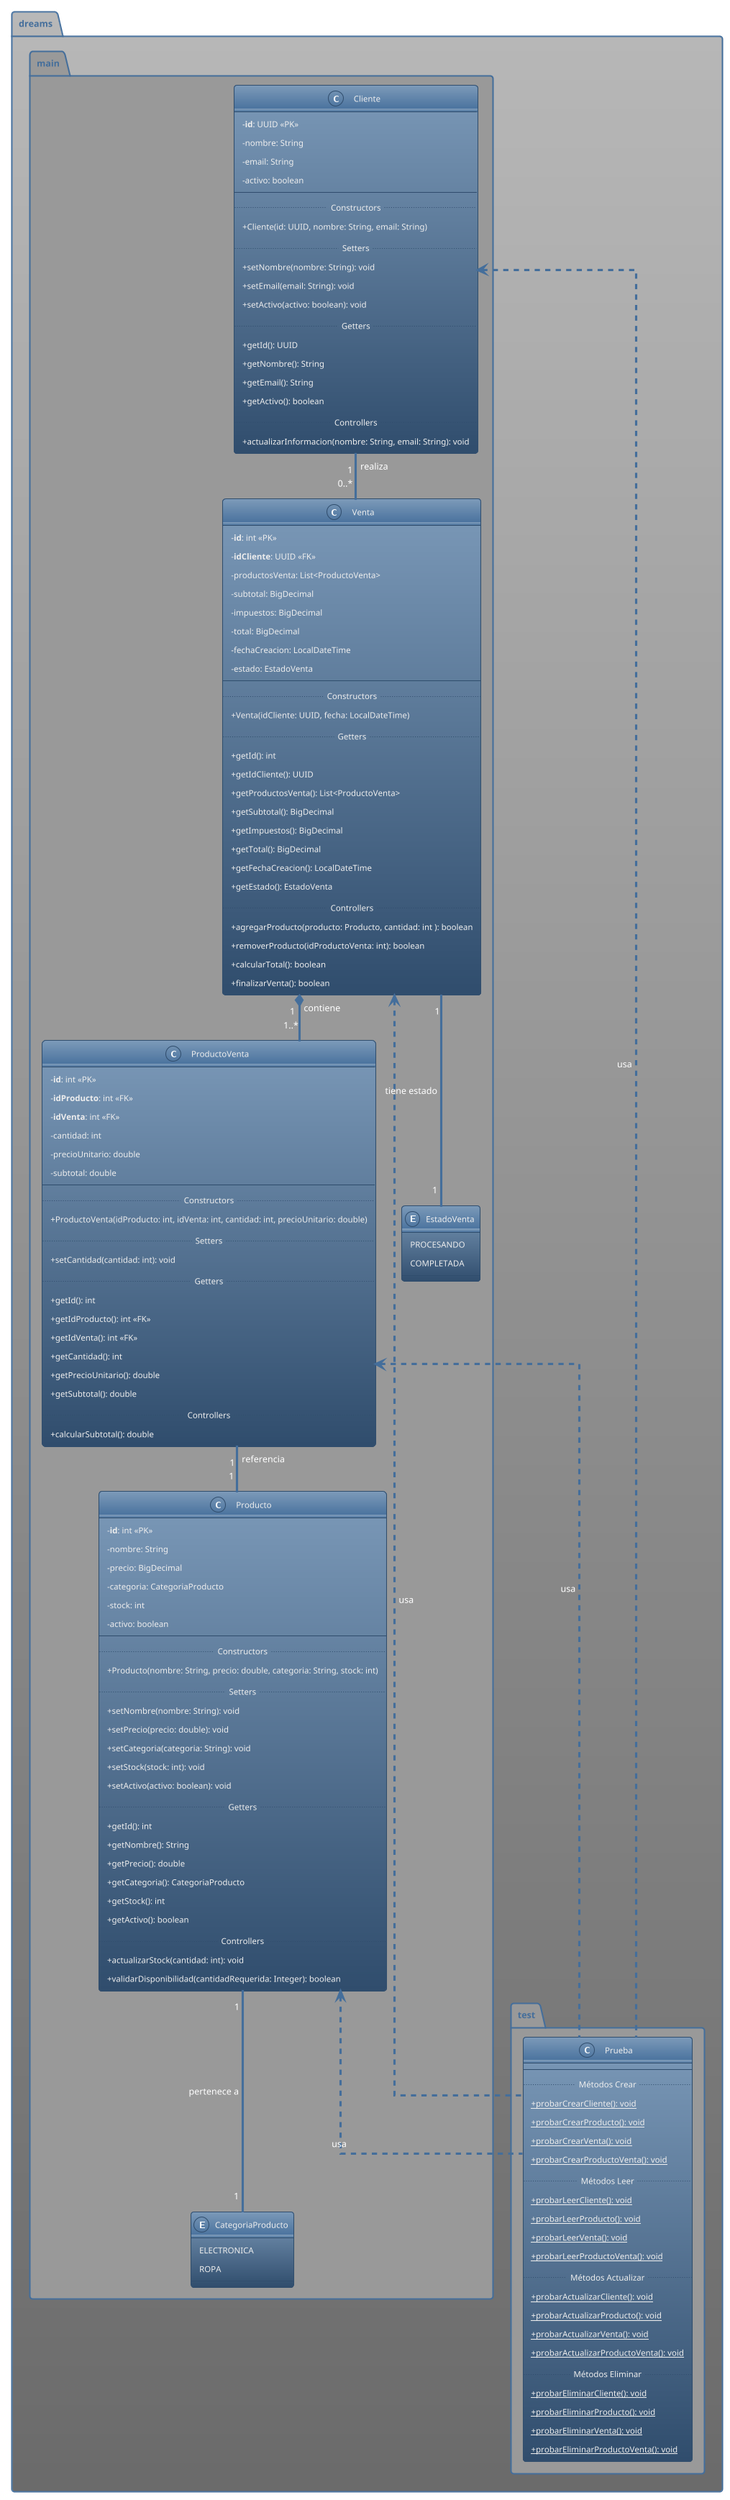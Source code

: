@startuml Dreams System Model v1.0.1
    
    !theme spacelab
    
    ' Configuration
    skinparam classAttributeIconSize 0
    skinparam backgroundColor transparent
    skinparam linetype ortho
    
    package dreams.main #999999 {
        
        '=== Clases ===

        class Cliente {
            - **id**: UUID <<PK>>
            - nombre: String
            - email: String
            - activo: boolean
            --
            .. Constructors ..
            + Cliente(id: UUID, nombre: String, email: String)
            .. Setters ..
            + setNombre(nombre: String): void
            + setEmail(email: String): void
            + setActivo(activo: boolean): void
            .. Getters ..
            + getId(): UUID
            + getNombre(): String
            + getEmail(): String
            + getActivo(): boolean
            .. Controllers ..
            + actualizarInformacion(nombre: String, email: String): void
        }
        
        class Producto {
            - **id**: int <<PK>>
            - nombre: String
            - precio: BigDecimal
            - categoria: CategoriaProducto
            - stock: int
            - activo: boolean
            --
            .. Constructors ..
            + Producto(nombre: String, precio: double, categoria: String, stock: int)
            .. Setters ..
            + setNombre(nombre: String): void
            + setPrecio(precio: double): void
            + setCategoria(categoria: String): void
            + setStock(stock: int): void
            + setActivo(activo: boolean): void
            .. Getters ..
            + getId(): int
            + getNombre(): String
            + getPrecio(): double
            + getCategoria(): CategoriaProducto
            + getStock(): int
            + getActivo(): boolean
            .. Controllers ..
            + actualizarStock(cantidad: int): void
            + validarDisponibilidad(cantidadRequerida: Integer): boolean
        }
        
        class Venta {
            - **id**: int <<PK>>
            - **idCliente**: UUID <<FK>>
            - productosVenta: List<ProductoVenta>
            - subtotal: BigDecimal
            - impuestos: BigDecimal
            - total: BigDecimal
            - fechaCreacion: LocalDateTime
            - estado: EstadoVenta
            --
            .. Constructors ..
            + Venta(idCliente: UUID, fecha: LocalDateTime)
            .. Getters ..
            + getId(): int
            + getIdCliente(): UUID
            + getProductosVenta(): List<ProductoVenta>
            + getSubtotal(): BigDecimal
            + getImpuestos(): BigDecimal
            + getTotal(): BigDecimal
            + getFechaCreacion(): LocalDateTime
            + getEstado(): EstadoVenta
            .. Controllers ..
            + agregarProducto(producto: Producto, cantidad: int ): boolean
            + removerProducto(idProductoVenta: int): boolean
            + calcularTotal(): boolean
            + finalizarVenta(): boolean
        }
        
        class ProductoVenta {
            - **id**: int <<PK>>
            - **idProducto**: int <<FK>>
            - **idVenta**: int <<FK>>
            - cantidad: int
            - precioUnitario: double
            - subtotal: double
            --
            .. Constructors ..
            + ProductoVenta(idProducto: int, idVenta: int, cantidad: int, precioUnitario: double)
            .. Setters ..
            + setCantidad(cantidad: int): void
            .. Getters ..
            + getId(): int
            + getIdProducto(): int <<FK>>
            + getIdVenta(): int <<FK>>
            + getCantidad(): int
            + getPrecioUnitario(): double
            + getSubtotal(): double
            .. Controllers ..
            + calcularSubtotal(): double
        }

        '=== Enumeraciones ===
        
        enum EstadoVenta {
            PROCESANDO
            COMPLETADA
        }
        
        enum CategoriaProducto {
            ELECTRONICA
            ROPA
        }
        
    }
    
    '=== Pruebas ===

    package dreams.test #999999 {
    
        class Prueba {
            --
            .. Métodos Crear ..
            + {static} probarCrearCliente(): void
            + {static} probarCrearProducto(): void
            + {static} probarCrearVenta(): void
            + {static} probarCrearProductoVenta(): void
            .. Métodos Leer ..
            + {static} probarLeerCliente(): void
            + {static} probarLeerProducto(): void
            + {static} probarLeerVenta(): void
            + {static} probarLeerProductoVenta(): void
            .. Métodos Actualizar ..
            + {static} probarActualizarCliente(): void
            + {static} probarActualizarProducto(): void
            + {static} probarActualizarVenta(): void
            + {static} probarActualizarProductoVenta(): void
            .. Métodos Eliminar ..
            + {static} probarEliminarCliente(): void
            + {static} probarEliminarProducto(): void
            + {static} probarEliminarVenta(): void
            + {static} probarEliminarProductoVenta(): void
        }
        
    }

    ' === Relaciones Centrales ===
    
    ' Un Cliente puede realizar cero o muchas Ventas. Cada Venta es realizada por exactamente un Cliente.
    Cliente "1" -- "0..*" Venta : realiza

    ' Una Venta se compone de uno o más ProductoVenta. La vida de ProductoVenta depende de la Venta (Composición).
    Venta "1" *-- "1..*" ProductoVenta : contiene

    ' Cada ProductoVenta se refiere a exactamente un Producto. Un Producto puede estar en múltiples ProductoVenta.
    ProductoVenta "1" -- "1" Producto : referencia
    
    ' === Relaciones de Enumeraciones ===
    
    ' Un Producto pertenece a exactamente una CategoriaProducto. Una CategoriaProducto puede contener cero o muchos Productos.
    Producto "1" -- "1" CategoriaProducto : pertenece a

    ' Una Venta tiene exactamente un EstadoVenta. Un EstadoVenta puede ser asociado a cero o muchas Ventas.
    Venta "1" -- "1" EstadoVenta : tiene estado
    
    ' === Dependencias de Prueba ===

    ' La clase Prueba depende de las otras clases para realizar sus operaciones, pero no tiene una asociación directa de datos con ellas.
    Venta <.down. Prueba : usa
    Cliente <.down. Prueba : usa
    Producto <.down. Prueba : usa
    ProductoVenta <.down. Prueba : usa

    ' === LAYOUT OPTIMIZATION ===
    'Cliente -[hidden]down- Producto
    'Venta -[hidden]right- ProductoVenta
    'EstadoVenta -[hidden]up- CategoriaProducto

@enduml